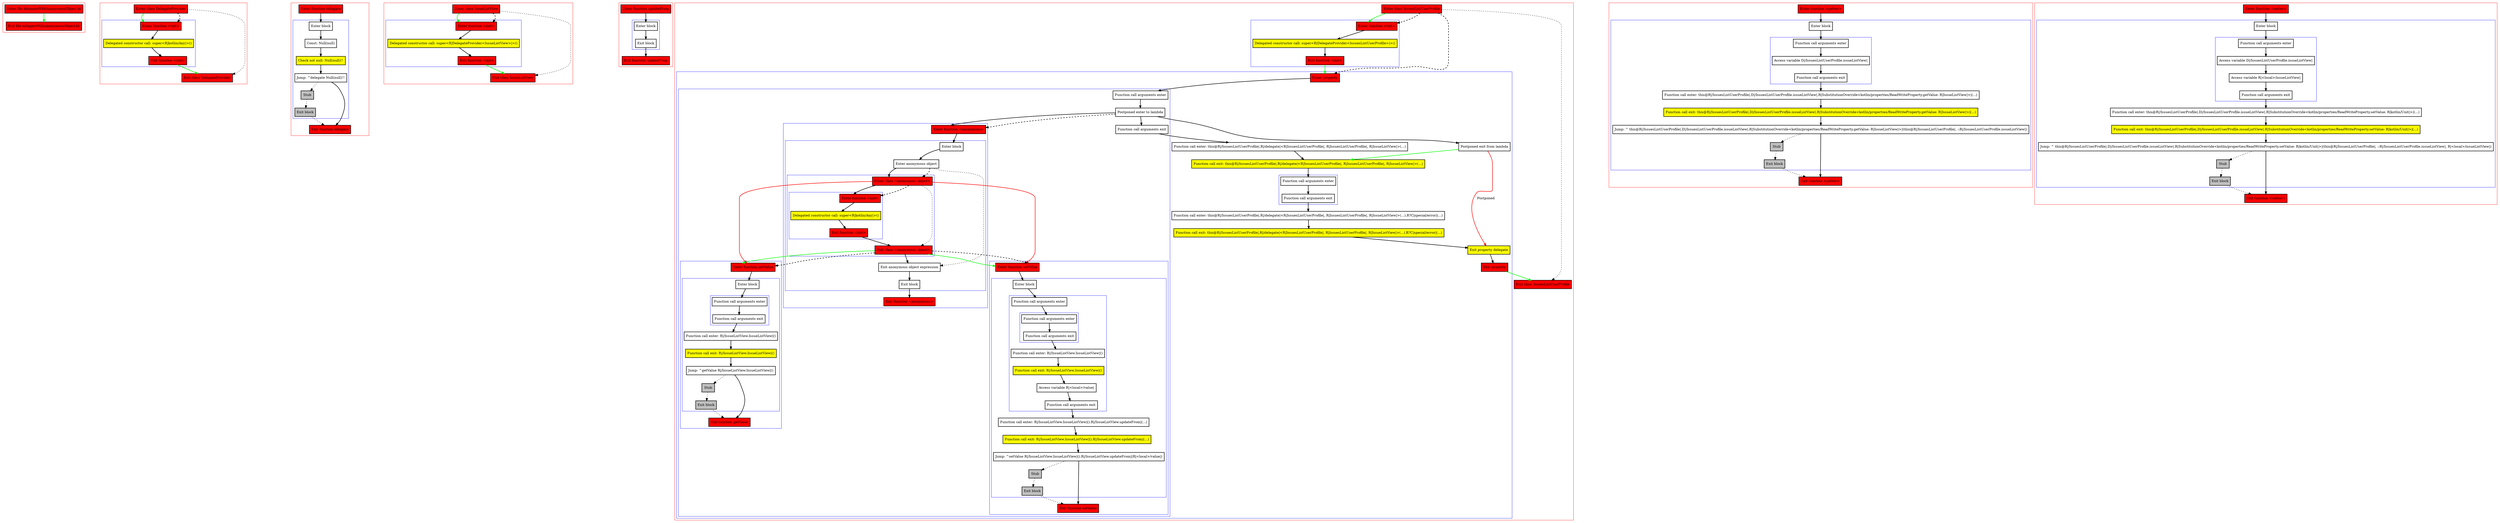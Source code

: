 digraph delegateWithAnonymousObject_kt {
    graph [nodesep=3]
    node [shape=box penwidth=2]
    edge [penwidth=2]

    subgraph cluster_0 {
        color=red
        0 [label="Enter file delegateWithAnonymousObject.kt" style="filled" fillcolor=red];
        1 [label="Exit file delegateWithAnonymousObject.kt" style="filled" fillcolor=red];
    }
    0 -> {1} [color=green];

    subgraph cluster_1 {
        color=red
        2 [label="Enter class DelegateProvider" style="filled" fillcolor=red];
        subgraph cluster_2 {
            color=blue
            3 [label="Enter function <init>" style="filled" fillcolor=red];
            4 [label="Delegated constructor call: super<R|kotlin/Any|>()" style="filled" fillcolor=yellow];
            5 [label="Exit function <init>" style="filled" fillcolor=red];
        }
        6 [label="Exit class DelegateProvider" style="filled" fillcolor=red];
    }
    2 -> {3} [color=green];
    2 -> {6} [style=dotted];
    2 -> {3} [style=dashed];
    3 -> {4};
    4 -> {5};
    5 -> {6} [color=green];

    subgraph cluster_3 {
        color=red
        7 [label="Enter function delegate" style="filled" fillcolor=red];
        subgraph cluster_4 {
            color=blue
            8 [label="Enter block"];
            9 [label="Const: Null(null)"];
            10 [label="Check not null: Null(null)!!" style="filled" fillcolor=yellow];
            11 [label="Jump: ^delegate Null(null)!!"];
            12 [label="Stub" style="filled" fillcolor=gray];
            13 [label="Exit block" style="filled" fillcolor=gray];
        }
        14 [label="Exit function delegate" style="filled" fillcolor=red];
    }
    7 -> {8};
    8 -> {9};
    9 -> {10};
    10 -> {11};
    11 -> {14};
    11 -> {12} [style=dotted];
    12 -> {13} [style=dotted];
    13 -> {14} [style=dotted];

    subgraph cluster_5 {
        color=red
        15 [label="Enter class IssueListView" style="filled" fillcolor=red];
        subgraph cluster_6 {
            color=blue
            16 [label="Enter function <init>" style="filled" fillcolor=red];
            17 [label="Delegated constructor call: super<R|DelegateProvider<IssueListView>|>()" style="filled" fillcolor=yellow];
            18 [label="Exit function <init>" style="filled" fillcolor=red];
        }
        19 [label="Exit class IssueListView" style="filled" fillcolor=red];
    }
    15 -> {16} [color=green];
    15 -> {19} [style=dotted];
    15 -> {16} [style=dashed];
    16 -> {17};
    17 -> {18};
    18 -> {19} [color=green];

    subgraph cluster_7 {
        color=red
        20 [label="Enter function updateFrom" style="filled" fillcolor=red];
        subgraph cluster_8 {
            color=blue
            21 [label="Enter block"];
            22 [label="Exit block"];
        }
        23 [label="Exit function updateFrom" style="filled" fillcolor=red];
    }
    20 -> {21};
    21 -> {22};
    22 -> {23};

    subgraph cluster_9 {
        color=red
        24 [label="Enter class IssuesListUserProfile" style="filled" fillcolor=red];
        subgraph cluster_10 {
            color=blue
            25 [label="Enter function <init>" style="filled" fillcolor=red];
            26 [label="Delegated constructor call: super<R|DelegateProvider<IssuesListUserProfile>|>()" style="filled" fillcolor=yellow];
            27 [label="Exit function <init>" style="filled" fillcolor=red];
        }
        subgraph cluster_11 {
            color=blue
            28 [label="Enter property" style="filled" fillcolor=red];
            subgraph cluster_12 {
                color=blue
                29 [label="Function call arguments enter"];
                30 [label="Postponed enter to lambda"];
                subgraph cluster_13 {
                    color=blue
                    31 [label="Enter function <anonymous>" style="filled" fillcolor=red];
                    subgraph cluster_14 {
                        color=blue
                        32 [label="Enter block"];
                        33 [label="Enter anonymous object"];
                        subgraph cluster_15 {
                            color=blue
                            34 [label="Enter class <anonymous object>" style="filled" fillcolor=red];
                            subgraph cluster_16 {
                                color=blue
                                35 [label="Enter function <init>" style="filled" fillcolor=red];
                                36 [label="Delegated constructor call: super<R|kotlin/Any|>()" style="filled" fillcolor=yellow];
                                37 [label="Exit function <init>" style="filled" fillcolor=red];
                            }
                            38 [label="Exit class <anonymous object>" style="filled" fillcolor=red];
                        }
                        39 [label="Exit anonymous object expression"];
                        40 [label="Exit block"];
                    }
                    41 [label="Exit function <anonymous>" style="filled" fillcolor=red];
                }
                subgraph cluster_17 {
                    color=blue
                    42 [label="Enter function setValue" style="filled" fillcolor=red];
                    subgraph cluster_18 {
                        color=blue
                        43 [label="Enter block"];
                        subgraph cluster_19 {
                            color=blue
                            44 [label="Function call arguments enter"];
                            subgraph cluster_20 {
                                color=blue
                                45 [label="Function call arguments enter"];
                                46 [label="Function call arguments exit"];
                            }
                            47 [label="Function call enter: R|/IssueListView.IssueListView|()"];
                            48 [label="Function call exit: R|/IssueListView.IssueListView|()" style="filled" fillcolor=yellow];
                            49 [label="Access variable R|<local>/value|"];
                            50 [label="Function call arguments exit"];
                        }
                        51 [label="Function call enter: R|/IssueListView.IssueListView|().R|/IssueListView.updateFrom|(...)"];
                        52 [label="Function call exit: R|/IssueListView.IssueListView|().R|/IssueListView.updateFrom|(...)" style="filled" fillcolor=yellow];
                        53 [label="Jump: ^setValue R|/IssueListView.IssueListView|().R|/IssueListView.updateFrom|(R|<local>/value|)"];
                        54 [label="Stub" style="filled" fillcolor=gray];
                        55 [label="Exit block" style="filled" fillcolor=gray];
                    }
                    56 [label="Exit function setValue" style="filled" fillcolor=red];
                }
                subgraph cluster_21 {
                    color=blue
                    57 [label="Enter function getValue" style="filled" fillcolor=red];
                    subgraph cluster_22 {
                        color=blue
                        58 [label="Enter block"];
                        subgraph cluster_23 {
                            color=blue
                            59 [label="Function call arguments enter"];
                            60 [label="Function call arguments exit"];
                        }
                        61 [label="Function call enter: R|/IssueListView.IssueListView|()"];
                        62 [label="Function call exit: R|/IssueListView.IssueListView|()" style="filled" fillcolor=yellow];
                        63 [label="Jump: ^getValue R|/IssueListView.IssueListView|()"];
                        64 [label="Stub" style="filled" fillcolor=gray];
                        65 [label="Exit block" style="filled" fillcolor=gray];
                    }
                    66 [label="Exit function getValue" style="filled" fillcolor=red];
                }
                67 [label="Function call arguments exit"];
            }
            68 [label="Function call enter: this@R|/IssuesListUserProfile|.R|/delegate|<R|IssuesListUserProfile|, R|IssuesListUserProfile|, R|IssueListView|>(...)"];
            69 [label="Postponed exit from lambda"];
            70 [label="Function call exit: this@R|/IssuesListUserProfile|.R|/delegate|<R|IssuesListUserProfile|, R|IssuesListUserProfile|, R|IssueListView|>(...)" style="filled" fillcolor=yellow];
            subgraph cluster_24 {
                color=blue
                71 [label="Function call arguments enter"];
                72 [label="Function call arguments exit"];
            }
            73 [label="Function call enter: this@R|/IssuesListUserProfile|.R|/delegate|<R|IssuesListUserProfile|, R|IssuesListUserProfile|, R|IssueListView|>(...).R?C|special/error|(...)"];
            74 [label="Function call exit: this@R|/IssuesListUserProfile|.R|/delegate|<R|IssuesListUserProfile|, R|IssuesListUserProfile|, R|IssueListView|>(...).R?C|special/error|(...)" style="filled" fillcolor=yellow];
            75 [label="Exit property delegate" style="filled" fillcolor=yellow];
            76 [label="Exit property" style="filled" fillcolor=red];
        }
        77 [label="Exit class IssuesListUserProfile" style="filled" fillcolor=red];
    }
    24 -> {25} [color=green];
    24 -> {77} [style=dotted];
    24 -> {25 28} [style=dashed];
    25 -> {26};
    26 -> {27};
    27 -> {28} [color=green];
    28 -> {29};
    29 -> {30};
    30 -> {31 67 69};
    30 -> {31} [style=dashed];
    31 -> {32};
    32 -> {33};
    33 -> {34};
    33 -> {39} [style=dotted];
    33 -> {34} [style=dashed];
    34 -> {35};
    34 -> {42 57} [color=red];
    34 -> {38} [style=dotted];
    34 -> {35} [style=dashed];
    35 -> {36};
    36 -> {37};
    37 -> {38};
    38 -> {39};
    38 -> {42 57} [color=green];
    38 -> {42 57} [style=dashed];
    39 -> {40};
    40 -> {41};
    42 -> {43};
    43 -> {44};
    44 -> {45};
    45 -> {46};
    46 -> {47};
    47 -> {48};
    48 -> {49};
    49 -> {50};
    50 -> {51};
    51 -> {52};
    52 -> {53};
    53 -> {56};
    53 -> {54} [style=dotted];
    54 -> {55} [style=dotted];
    55 -> {56} [style=dotted];
    57 -> {58};
    58 -> {59};
    59 -> {60};
    60 -> {61};
    61 -> {62};
    62 -> {63};
    63 -> {66};
    63 -> {64} [style=dotted];
    64 -> {65} [style=dotted];
    65 -> {66} [style=dotted];
    67 -> {68};
    68 -> {70};
    69 -> {70} [color=green];
    69 -> {75} [color=red label="Postponed"];
    70 -> {71};
    71 -> {72};
    72 -> {73};
    73 -> {74};
    74 -> {75};
    75 -> {76};
    76 -> {77} [color=green];

    subgraph cluster_25 {
        color=red
        78 [label="Enter function <getter>" style="filled" fillcolor=red];
        subgraph cluster_26 {
            color=blue
            79 [label="Enter block"];
            subgraph cluster_27 {
                color=blue
                80 [label="Function call arguments enter"];
                81 [label="Access variable D|/IssuesListUserProfile.issueListView|"];
                82 [label="Function call arguments exit"];
            }
            83 [label="Function call enter: this@R|/IssuesListUserProfile|.D|/IssuesListUserProfile.issueListView|.R|SubstitutionOverride<kotlin/properties/ReadWriteProperty.getValue: R|IssueListView|>|(...)"];
            84 [label="Function call exit: this@R|/IssuesListUserProfile|.D|/IssuesListUserProfile.issueListView|.R|SubstitutionOverride<kotlin/properties/ReadWriteProperty.getValue: R|IssueListView|>|(...)" style="filled" fillcolor=yellow];
            85 [label="Jump: ^ this@R|/IssuesListUserProfile|.D|/IssuesListUserProfile.issueListView|.R|SubstitutionOverride<kotlin/properties/ReadWriteProperty.getValue: R|IssueListView|>|(this@R|/IssuesListUserProfile|, ::R|/IssuesListUserProfile.issueListView|)"];
            86 [label="Stub" style="filled" fillcolor=gray];
            87 [label="Exit block" style="filled" fillcolor=gray];
        }
        88 [label="Exit function <getter>" style="filled" fillcolor=red];
    }
    78 -> {79};
    79 -> {80};
    80 -> {81};
    81 -> {82};
    82 -> {83};
    83 -> {84};
    84 -> {85};
    85 -> {88};
    85 -> {86} [style=dotted];
    86 -> {87} [style=dotted];
    87 -> {88} [style=dotted];

    subgraph cluster_28 {
        color=red
        89 [label="Enter function <setter>" style="filled" fillcolor=red];
        subgraph cluster_29 {
            color=blue
            90 [label="Enter block"];
            subgraph cluster_30 {
                color=blue
                91 [label="Function call arguments enter"];
                92 [label="Access variable D|/IssuesListUserProfile.issueListView|"];
                93 [label="Access variable R|<local>/issueListView|"];
                94 [label="Function call arguments exit"];
            }
            95 [label="Function call enter: this@R|/IssuesListUserProfile|.D|/IssuesListUserProfile.issueListView|.R|SubstitutionOverride<kotlin/properties/ReadWriteProperty.setValue: R|kotlin/Unit|>|(...)"];
            96 [label="Function call exit: this@R|/IssuesListUserProfile|.D|/IssuesListUserProfile.issueListView|.R|SubstitutionOverride<kotlin/properties/ReadWriteProperty.setValue: R|kotlin/Unit|>|(...)" style="filled" fillcolor=yellow];
            97 [label="Jump: ^ this@R|/IssuesListUserProfile|.D|/IssuesListUserProfile.issueListView|.R|SubstitutionOverride<kotlin/properties/ReadWriteProperty.setValue: R|kotlin/Unit|>|(this@R|/IssuesListUserProfile|, ::R|/IssuesListUserProfile.issueListView|, R|<local>/issueListView|)"];
            98 [label="Stub" style="filled" fillcolor=gray];
            99 [label="Exit block" style="filled" fillcolor=gray];
        }
        100 [label="Exit function <setter>" style="filled" fillcolor=red];
    }
    89 -> {90};
    90 -> {91};
    91 -> {92};
    92 -> {93};
    93 -> {94};
    94 -> {95};
    95 -> {96};
    96 -> {97};
    97 -> {100};
    97 -> {98} [style=dotted];
    98 -> {99} [style=dotted];
    99 -> {100} [style=dotted];

}
